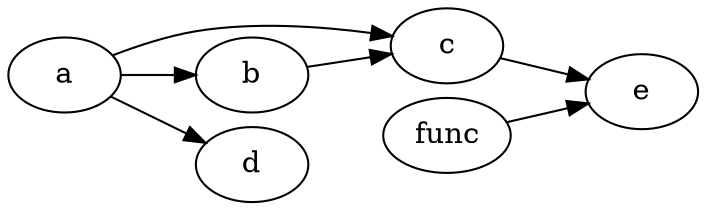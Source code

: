 digraph G { size="7.75,10.25"; rankdir=LR; weight=1.2; nodesep=0.1; 
"a"->"c";"b"->"c";
"a"->"b";
"func"->"e";"c"->"e";
"a"->"d"}